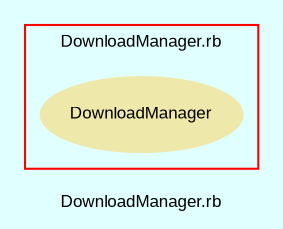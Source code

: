 digraph TopLevel {
    compound = true
    bgcolor = lightcyan1
    fontname = Arial
    fontsize = 8
    label = "DownloadManager.rb"
    node [
        fontname = Arial,
        fontsize = 8,
        color = black
    ]

    subgraph cluster_3 {
        fontname = Arial
        color = red
        label = "DownloadManager.rb"
        DownloadManager [
            fontcolor = black,
            URL = "classes/DownloadManager.html",
            shape = ellipse,
            color = palegoldenrod,
            style = filled,
            label = "DownloadManager"
        ]

    }

}

